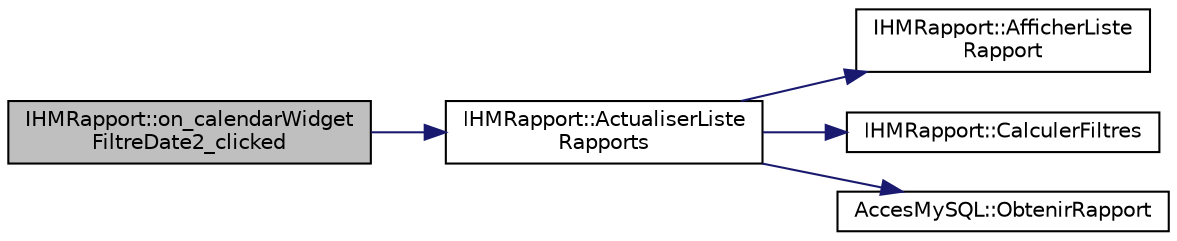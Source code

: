 digraph "IHMRapport::on_calendarWidgetFiltreDate2_clicked"
{
 // LATEX_PDF_SIZE
  edge [fontname="Helvetica",fontsize="10",labelfontname="Helvetica",labelfontsize="10"];
  node [fontname="Helvetica",fontsize="10",shape=record];
  rankdir="LR";
  Node1 [label="IHMRapport::on_calendarWidget\lFiltreDate2_clicked",height=0.2,width=0.4,color="black", fillcolor="grey75", style="filled", fontcolor="black",tooltip=" "];
  Node1 -> Node2 [color="midnightblue",fontsize="10",style="solid"];
  Node2 [label="IHMRapport::ActualiserListe\lRapports",height=0.2,width=0.4,color="black", fillcolor="white", style="filled",URL="$class_i_h_m_rapport.html#a46ea3a67d11342647ce60ad28069c4c5",tooltip=" "];
  Node2 -> Node3 [color="midnightblue",fontsize="10",style="solid"];
  Node3 [label="IHMRapport::AfficherListe\lRapport",height=0.2,width=0.4,color="black", fillcolor="white", style="filled",URL="$class_i_h_m_rapport.html#ab41156d292a4d839ef62aa3257d77cea",tooltip=" "];
  Node2 -> Node4 [color="midnightblue",fontsize="10",style="solid"];
  Node4 [label="IHMRapport::CalculerFiltres",height=0.2,width=0.4,color="black", fillcolor="white", style="filled",URL="$class_i_h_m_rapport.html#a846aeed82d360307a585d9eff3dfd1b4",tooltip=" "];
  Node2 -> Node5 [color="midnightblue",fontsize="10",style="solid"];
  Node5 [label="AccesMySQL::ObtenirRapport",height=0.2,width=0.4,color="black", fillcolor="white", style="filled",URL="$class_acces_my_s_q_l.html#abad1dd8d0e0c11c25e4085dacde2f3b1",tooltip=" "];
}
